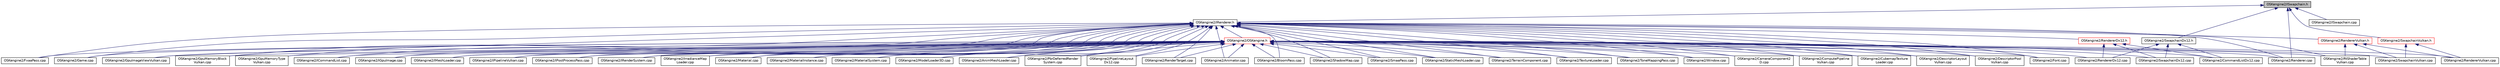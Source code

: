 digraph "OSKengine2/ISwapchain.h"
{
 // LATEX_PDF_SIZE
  edge [fontname="Helvetica",fontsize="10",labelfontname="Helvetica",labelfontsize="10"];
  node [fontname="Helvetica",fontsize="10",shape=record];
  Node1 [label="OSKengine2/ISwapchain.h",height=0.2,width=0.4,color="black", fillcolor="grey75", style="filled", fontcolor="black",tooltip=" "];
  Node1 -> Node2 [dir="back",color="midnightblue",fontsize="10",style="solid"];
  Node2 [label="OSKengine2/IRenderer.h",height=0.2,width=0.4,color="black", fillcolor="white", style="filled",URL="$_i_renderer_8h.html",tooltip=" "];
  Node2 -> Node3 [dir="back",color="midnightblue",fontsize="10",style="solid"];
  Node3 [label="OSKengine2/AnimMeshLoader.cpp",height=0.2,width=0.4,color="black", fillcolor="white", style="filled",URL="$_anim_mesh_loader_8cpp.html",tooltip=" "];
  Node2 -> Node4 [dir="back",color="midnightblue",fontsize="10",style="solid"];
  Node4 [label="OSKengine2/Animator.cpp",height=0.2,width=0.4,color="black", fillcolor="white", style="filled",URL="$_animator_8cpp.html",tooltip=" "];
  Node2 -> Node5 [dir="back",color="midnightblue",fontsize="10",style="solid"];
  Node5 [label="OSKengine2/BloomPass.cpp",height=0.2,width=0.4,color="black", fillcolor="white", style="filled",URL="$_bloom_pass_8cpp.html",tooltip=" "];
  Node2 -> Node6 [dir="back",color="midnightblue",fontsize="10",style="solid"];
  Node6 [label="OSKengine2/CameraComponent2\lD.cpp",height=0.2,width=0.4,color="black", fillcolor="white", style="filled",URL="$_camera_component2_d_8cpp.html",tooltip=" "];
  Node2 -> Node7 [dir="back",color="midnightblue",fontsize="10",style="solid"];
  Node7 [label="OSKengine2/ComputePipeline\lVulkan.cpp",height=0.2,width=0.4,color="black", fillcolor="white", style="filled",URL="$_compute_pipeline_vulkan_8cpp.html",tooltip=" "];
  Node2 -> Node8 [dir="back",color="midnightblue",fontsize="10",style="solid"];
  Node8 [label="OSKengine2/CubemapTexture\lLoader.cpp",height=0.2,width=0.4,color="black", fillcolor="white", style="filled",URL="$_cubemap_texture_loader_8cpp.html",tooltip=" "];
  Node2 -> Node9 [dir="back",color="midnightblue",fontsize="10",style="solid"];
  Node9 [label="OSKengine2/DescriptorLayout\lVulkan.cpp",height=0.2,width=0.4,color="black", fillcolor="white", style="filled",URL="$_descriptor_layout_vulkan_8cpp.html",tooltip=" "];
  Node2 -> Node10 [dir="back",color="midnightblue",fontsize="10",style="solid"];
  Node10 [label="OSKengine2/DescriptorPool\lVulkan.cpp",height=0.2,width=0.4,color="black", fillcolor="white", style="filled",URL="$_descriptor_pool_vulkan_8cpp.html",tooltip=" "];
  Node2 -> Node11 [dir="back",color="midnightblue",fontsize="10",style="solid"];
  Node11 [label="OSKengine2/Font.cpp",height=0.2,width=0.4,color="black", fillcolor="white", style="filled",URL="$_font_8cpp.html",tooltip=" "];
  Node2 -> Node12 [dir="back",color="midnightblue",fontsize="10",style="solid"];
  Node12 [label="OSKengine2/FxaaPass.cpp",height=0.2,width=0.4,color="black", fillcolor="white", style="filled",URL="$_fxaa_pass_8cpp.html",tooltip=" "];
  Node2 -> Node13 [dir="back",color="midnightblue",fontsize="10",style="solid"];
  Node13 [label="OSKengine2/Game.cpp",height=0.2,width=0.4,color="black", fillcolor="white", style="filled",URL="$_game_8cpp.html",tooltip=" "];
  Node2 -> Node14 [dir="back",color="midnightblue",fontsize="10",style="solid"];
  Node14 [label="OSKengine2/GpuImageViewVulkan.cpp",height=0.2,width=0.4,color="black", fillcolor="white", style="filled",URL="$_gpu_image_view_vulkan_8cpp.html",tooltip=" "];
  Node2 -> Node15 [dir="back",color="midnightblue",fontsize="10",style="solid"];
  Node15 [label="OSKengine2/GpuMemoryBlock\lVulkan.cpp",height=0.2,width=0.4,color="black", fillcolor="white", style="filled",URL="$_gpu_memory_block_vulkan_8cpp.html",tooltip=" "];
  Node2 -> Node16 [dir="back",color="midnightblue",fontsize="10",style="solid"];
  Node16 [label="OSKengine2/GpuMemoryType\lVulkan.cpp",height=0.2,width=0.4,color="black", fillcolor="white", style="filled",URL="$_gpu_memory_type_vulkan_8cpp.html",tooltip=" "];
  Node2 -> Node17 [dir="back",color="midnightblue",fontsize="10",style="solid"];
  Node17 [label="OSKengine2/ICommandList.cpp",height=0.2,width=0.4,color="black", fillcolor="white", style="filled",URL="$_i_command_list_8cpp.html",tooltip=" "];
  Node2 -> Node18 [dir="back",color="midnightblue",fontsize="10",style="solid"];
  Node18 [label="OSKengine2/IGpuImage.cpp",height=0.2,width=0.4,color="black", fillcolor="white", style="filled",URL="$_i_gpu_image_8cpp.html",tooltip=" "];
  Node2 -> Node19 [dir="back",color="midnightblue",fontsize="10",style="solid"];
  Node19 [label="OSKengine2/IMeshLoader.cpp",height=0.2,width=0.4,color="black", fillcolor="white", style="filled",URL="$_i_mesh_loader_8cpp.html",tooltip=" "];
  Node2 -> Node20 [dir="back",color="midnightblue",fontsize="10",style="solid"];
  Node20 [label="OSKengine2/IPipelineVulkan.cpp",height=0.2,width=0.4,color="black", fillcolor="white", style="filled",URL="$_i_pipeline_vulkan_8cpp.html",tooltip=" "];
  Node2 -> Node21 [dir="back",color="midnightblue",fontsize="10",style="solid"];
  Node21 [label="OSKengine2/IPostProcessPass.cpp",height=0.2,width=0.4,color="black", fillcolor="white", style="filled",URL="$_i_post_process_pass_8cpp.html",tooltip=" "];
  Node2 -> Node22 [dir="back",color="midnightblue",fontsize="10",style="solid"];
  Node22 [label="OSKengine2/IRenderSystem.cpp",height=0.2,width=0.4,color="black", fillcolor="white", style="filled",URL="$_i_render_system_8cpp.html",tooltip=" "];
  Node2 -> Node23 [dir="back",color="midnightblue",fontsize="10",style="solid"];
  Node23 [label="OSKengine2/IrradianceMap\lLoader.cpp",height=0.2,width=0.4,color="black", fillcolor="white", style="filled",URL="$_irradiance_map_loader_8cpp.html",tooltip=" "];
  Node2 -> Node24 [dir="back",color="midnightblue",fontsize="10",style="solid"];
  Node24 [label="OSKengine2/Material.cpp",height=0.2,width=0.4,color="black", fillcolor="white", style="filled",URL="$_material_8cpp.html",tooltip=" "];
  Node2 -> Node25 [dir="back",color="midnightblue",fontsize="10",style="solid"];
  Node25 [label="OSKengine2/MaterialInstance.cpp",height=0.2,width=0.4,color="black", fillcolor="white", style="filled",URL="$_material_instance_8cpp.html",tooltip=" "];
  Node2 -> Node26 [dir="back",color="midnightblue",fontsize="10",style="solid"];
  Node26 [label="OSKengine2/MaterialSystem.cpp",height=0.2,width=0.4,color="black", fillcolor="white", style="filled",URL="$_material_system_8cpp.html",tooltip=" "];
  Node2 -> Node27 [dir="back",color="midnightblue",fontsize="10",style="solid"];
  Node27 [label="OSKengine2/ModelLoader3D.cpp",height=0.2,width=0.4,color="black", fillcolor="white", style="filled",URL="$_model_loader3_d_8cpp.html",tooltip=" "];
  Node2 -> Node28 [dir="back",color="midnightblue",fontsize="10",style="solid"];
  Node28 [label="OSKengine2/OSKengine.h",height=0.2,width=0.4,color="red", fillcolor="white", style="filled",URL="$_o_s_kengine_8h.html",tooltip=" "];
  Node28 -> Node3 [dir="back",color="midnightblue",fontsize="10",style="solid"];
  Node28 -> Node4 [dir="back",color="midnightblue",fontsize="10",style="solid"];
  Node28 -> Node5 [dir="back",color="midnightblue",fontsize="10",style="solid"];
  Node28 -> Node6 [dir="back",color="midnightblue",fontsize="10",style="solid"];
  Node28 -> Node32 [dir="back",color="midnightblue",fontsize="10",style="solid"];
  Node32 [label="OSKengine2/CommandListDx12.cpp",height=0.2,width=0.4,color="black", fillcolor="white", style="filled",URL="$_command_list_dx12_8cpp.html",tooltip=" "];
  Node28 -> Node7 [dir="back",color="midnightblue",fontsize="10",style="solid"];
  Node28 -> Node8 [dir="back",color="midnightblue",fontsize="10",style="solid"];
  Node28 -> Node9 [dir="back",color="midnightblue",fontsize="10",style="solid"];
  Node28 -> Node10 [dir="back",color="midnightblue",fontsize="10",style="solid"];
  Node28 -> Node11 [dir="back",color="midnightblue",fontsize="10",style="solid"];
  Node28 -> Node12 [dir="back",color="midnightblue",fontsize="10",style="solid"];
  Node28 -> Node13 [dir="back",color="midnightblue",fontsize="10",style="solid"];
  Node28 -> Node14 [dir="back",color="midnightblue",fontsize="10",style="solid"];
  Node28 -> Node15 [dir="back",color="midnightblue",fontsize="10",style="solid"];
  Node28 -> Node16 [dir="back",color="midnightblue",fontsize="10",style="solid"];
  Node28 -> Node17 [dir="back",color="midnightblue",fontsize="10",style="solid"];
  Node28 -> Node18 [dir="back",color="midnightblue",fontsize="10",style="solid"];
  Node28 -> Node19 [dir="back",color="midnightblue",fontsize="10",style="solid"];
  Node28 -> Node20 [dir="back",color="midnightblue",fontsize="10",style="solid"];
  Node28 -> Node21 [dir="back",color="midnightblue",fontsize="10",style="solid"];
  Node28 -> Node22 [dir="back",color="midnightblue",fontsize="10",style="solid"];
  Node28 -> Node23 [dir="back",color="midnightblue",fontsize="10",style="solid"];
  Node28 -> Node24 [dir="back",color="midnightblue",fontsize="10",style="solid"];
  Node28 -> Node25 [dir="back",color="midnightblue",fontsize="10",style="solid"];
  Node28 -> Node26 [dir="back",color="midnightblue",fontsize="10",style="solid"];
  Node28 -> Node27 [dir="back",color="midnightblue",fontsize="10",style="solid"];
  Node28 -> Node38 [dir="back",color="midnightblue",fontsize="10",style="solid"];
  Node38 [label="OSKengine2/PbrDeferredRender\lSystem.cpp",height=0.2,width=0.4,color="black", fillcolor="white", style="filled",URL="$_pbr_deferred_render_system_8cpp.html",tooltip=" "];
  Node28 -> Node57 [dir="back",color="midnightblue",fontsize="10",style="solid"];
  Node57 [label="OSKengine2/PipelineLayout\lDx12.cpp",height=0.2,width=0.4,color="black", fillcolor="white", style="filled",URL="$_pipeline_layout_dx12_8cpp.html",tooltip=" "];
  Node28 -> Node60 [dir="back",color="midnightblue",fontsize="10",style="solid"];
  Node60 [label="OSKengine2/RenderTarget.cpp",height=0.2,width=0.4,color="black", fillcolor="white", style="filled",URL="$_render_target_8cpp.html",tooltip=" "];
  Node28 -> Node41 [dir="back",color="midnightblue",fontsize="10",style="solid"];
  Node41 [label="OSKengine2/Renderer.cpp",height=0.2,width=0.4,color="black", fillcolor="white", style="filled",URL="$_renderer_8cpp.html",tooltip=" "];
  Node28 -> Node61 [dir="back",color="midnightblue",fontsize="10",style="solid"];
  Node61 [label="OSKengine2/RendererDx12.cpp",height=0.2,width=0.4,color="black", fillcolor="white", style="filled",URL="$_renderer_dx12_8cpp.html",tooltip=" "];
  Node28 -> Node42 [dir="back",color="midnightblue",fontsize="10",style="solid"];
  Node42 [label="OSKengine2/RendererVulkan.cpp",height=0.2,width=0.4,color="black", fillcolor="white", style="filled",URL="$_renderer_vulkan_8cpp.html",tooltip=" "];
  Node28 -> Node62 [dir="back",color="midnightblue",fontsize="10",style="solid"];
  Node62 [label="OSKengine2/RtShaderTable\lVulkan.cpp",height=0.2,width=0.4,color="black", fillcolor="white", style="filled",URL="$_rt_shader_table_vulkan_8cpp.html",tooltip=" "];
  Node28 -> Node63 [dir="back",color="midnightblue",fontsize="10",style="solid"];
  Node63 [label="OSKengine2/ShadowMap.cpp",height=0.2,width=0.4,color="black", fillcolor="white", style="filled",URL="$_shadow_map_8cpp.html",tooltip=" "];
  Node28 -> Node65 [dir="back",color="midnightblue",fontsize="10",style="solid"];
  Node65 [label="OSKengine2/SmaaPass.cpp",height=0.2,width=0.4,color="black", fillcolor="white", style="filled",URL="$_smaa_pass_8cpp.html",tooltip=" "];
  Node28 -> Node66 [dir="back",color="midnightblue",fontsize="10",style="solid"];
  Node66 [label="OSKengine2/StaticMeshLoader.cpp",height=0.2,width=0.4,color="black", fillcolor="white", style="filled",URL="$_static_mesh_loader_8cpp.html",tooltip=" "];
  Node28 -> Node67 [dir="back",color="midnightblue",fontsize="10",style="solid"];
  Node67 [label="OSKengine2/SwapchainDx12.cpp",height=0.2,width=0.4,color="black", fillcolor="white", style="filled",URL="$_swapchain_dx12_8cpp.html",tooltip=" "];
  Node28 -> Node68 [dir="back",color="midnightblue",fontsize="10",style="solid"];
  Node68 [label="OSKengine2/SwapchainVulkan.cpp",height=0.2,width=0.4,color="black", fillcolor="white", style="filled",URL="$_swapchain_vulkan_8cpp.html",tooltip=" "];
  Node28 -> Node70 [dir="back",color="midnightblue",fontsize="10",style="solid"];
  Node70 [label="OSKengine2/TerrainComponent.cpp",height=0.2,width=0.4,color="black", fillcolor="white", style="filled",URL="$_terrain_component_8cpp.html",tooltip=" "];
  Node28 -> Node72 [dir="back",color="midnightblue",fontsize="10",style="solid"];
  Node72 [label="OSKengine2/TextureLoader.cpp",height=0.2,width=0.4,color="black", fillcolor="white", style="filled",URL="$_texture_loader_8cpp.html",tooltip=" "];
  Node28 -> Node73 [dir="back",color="midnightblue",fontsize="10",style="solid"];
  Node73 [label="OSKengine2/ToneMappingPass.cpp",height=0.2,width=0.4,color="black", fillcolor="white", style="filled",URL="$_tone_mapping_pass_8cpp.html",tooltip=" "];
  Node28 -> Node75 [dir="back",color="midnightblue",fontsize="10",style="solid"];
  Node75 [label="OSKengine2/Window.cpp",height=0.2,width=0.4,color="black", fillcolor="white", style="filled",URL="$_window_8cpp.html",tooltip=" "];
  Node2 -> Node38 [dir="back",color="midnightblue",fontsize="10",style="solid"];
  Node2 -> Node57 [dir="back",color="midnightblue",fontsize="10",style="solid"];
  Node2 -> Node60 [dir="back",color="midnightblue",fontsize="10",style="solid"];
  Node2 -> Node41 [dir="back",color="midnightblue",fontsize="10",style="solid"];
  Node2 -> Node76 [dir="back",color="midnightblue",fontsize="10",style="solid"];
  Node76 [label="OSKengine2/RendererDx12.h",height=0.2,width=0.4,color="red", fillcolor="white", style="filled",URL="$_renderer_dx12_8h.html",tooltip=" "];
  Node76 -> Node32 [dir="back",color="midnightblue",fontsize="10",style="solid"];
  Node76 -> Node61 [dir="back",color="midnightblue",fontsize="10",style="solid"];
  Node76 -> Node67 [dir="back",color="midnightblue",fontsize="10",style="solid"];
  Node2 -> Node77 [dir="back",color="midnightblue",fontsize="10",style="solid"];
  Node77 [label="OSKengine2/RendererVulkan.h",height=0.2,width=0.4,color="red", fillcolor="white", style="filled",URL="$_renderer_vulkan_8h.html",tooltip=" "];
  Node77 -> Node42 [dir="back",color="midnightblue",fontsize="10",style="solid"];
  Node77 -> Node62 [dir="back",color="midnightblue",fontsize="10",style="solid"];
  Node77 -> Node68 [dir="back",color="midnightblue",fontsize="10",style="solid"];
  Node2 -> Node62 [dir="back",color="midnightblue",fontsize="10",style="solid"];
  Node2 -> Node63 [dir="back",color="midnightblue",fontsize="10",style="solid"];
  Node2 -> Node65 [dir="back",color="midnightblue",fontsize="10",style="solid"];
  Node2 -> Node66 [dir="back",color="midnightblue",fontsize="10",style="solid"];
  Node2 -> Node70 [dir="back",color="midnightblue",fontsize="10",style="solid"];
  Node2 -> Node72 [dir="back",color="midnightblue",fontsize="10",style="solid"];
  Node2 -> Node73 [dir="back",color="midnightblue",fontsize="10",style="solid"];
  Node2 -> Node75 [dir="back",color="midnightblue",fontsize="10",style="solid"];
  Node1 -> Node79 [dir="back",color="midnightblue",fontsize="10",style="solid"];
  Node79 [label="OSKengine2/ISwapchain.cpp",height=0.2,width=0.4,color="black", fillcolor="white", style="filled",URL="$_i_swapchain_8cpp.html",tooltip=" "];
  Node1 -> Node41 [dir="back",color="midnightblue",fontsize="10",style="solid"];
  Node1 -> Node80 [dir="back",color="midnightblue",fontsize="10",style="solid"];
  Node80 [label="OSKengine2/SwapchainDx12.h",height=0.2,width=0.4,color="black", fillcolor="white", style="filled",URL="$_swapchain_dx12_8h.html",tooltip=" "];
  Node80 -> Node32 [dir="back",color="midnightblue",fontsize="10",style="solid"];
  Node80 -> Node61 [dir="back",color="midnightblue",fontsize="10",style="solid"];
  Node80 -> Node67 [dir="back",color="midnightblue",fontsize="10",style="solid"];
  Node1 -> Node81 [dir="back",color="midnightblue",fontsize="10",style="solid"];
  Node81 [label="OSKengine2/SwapchainVulkan.h",height=0.2,width=0.4,color="red", fillcolor="white", style="filled",URL="$_swapchain_vulkan_8h.html",tooltip=" "];
  Node81 -> Node42 [dir="back",color="midnightblue",fontsize="10",style="solid"];
  Node81 -> Node68 [dir="back",color="midnightblue",fontsize="10",style="solid"];
}
